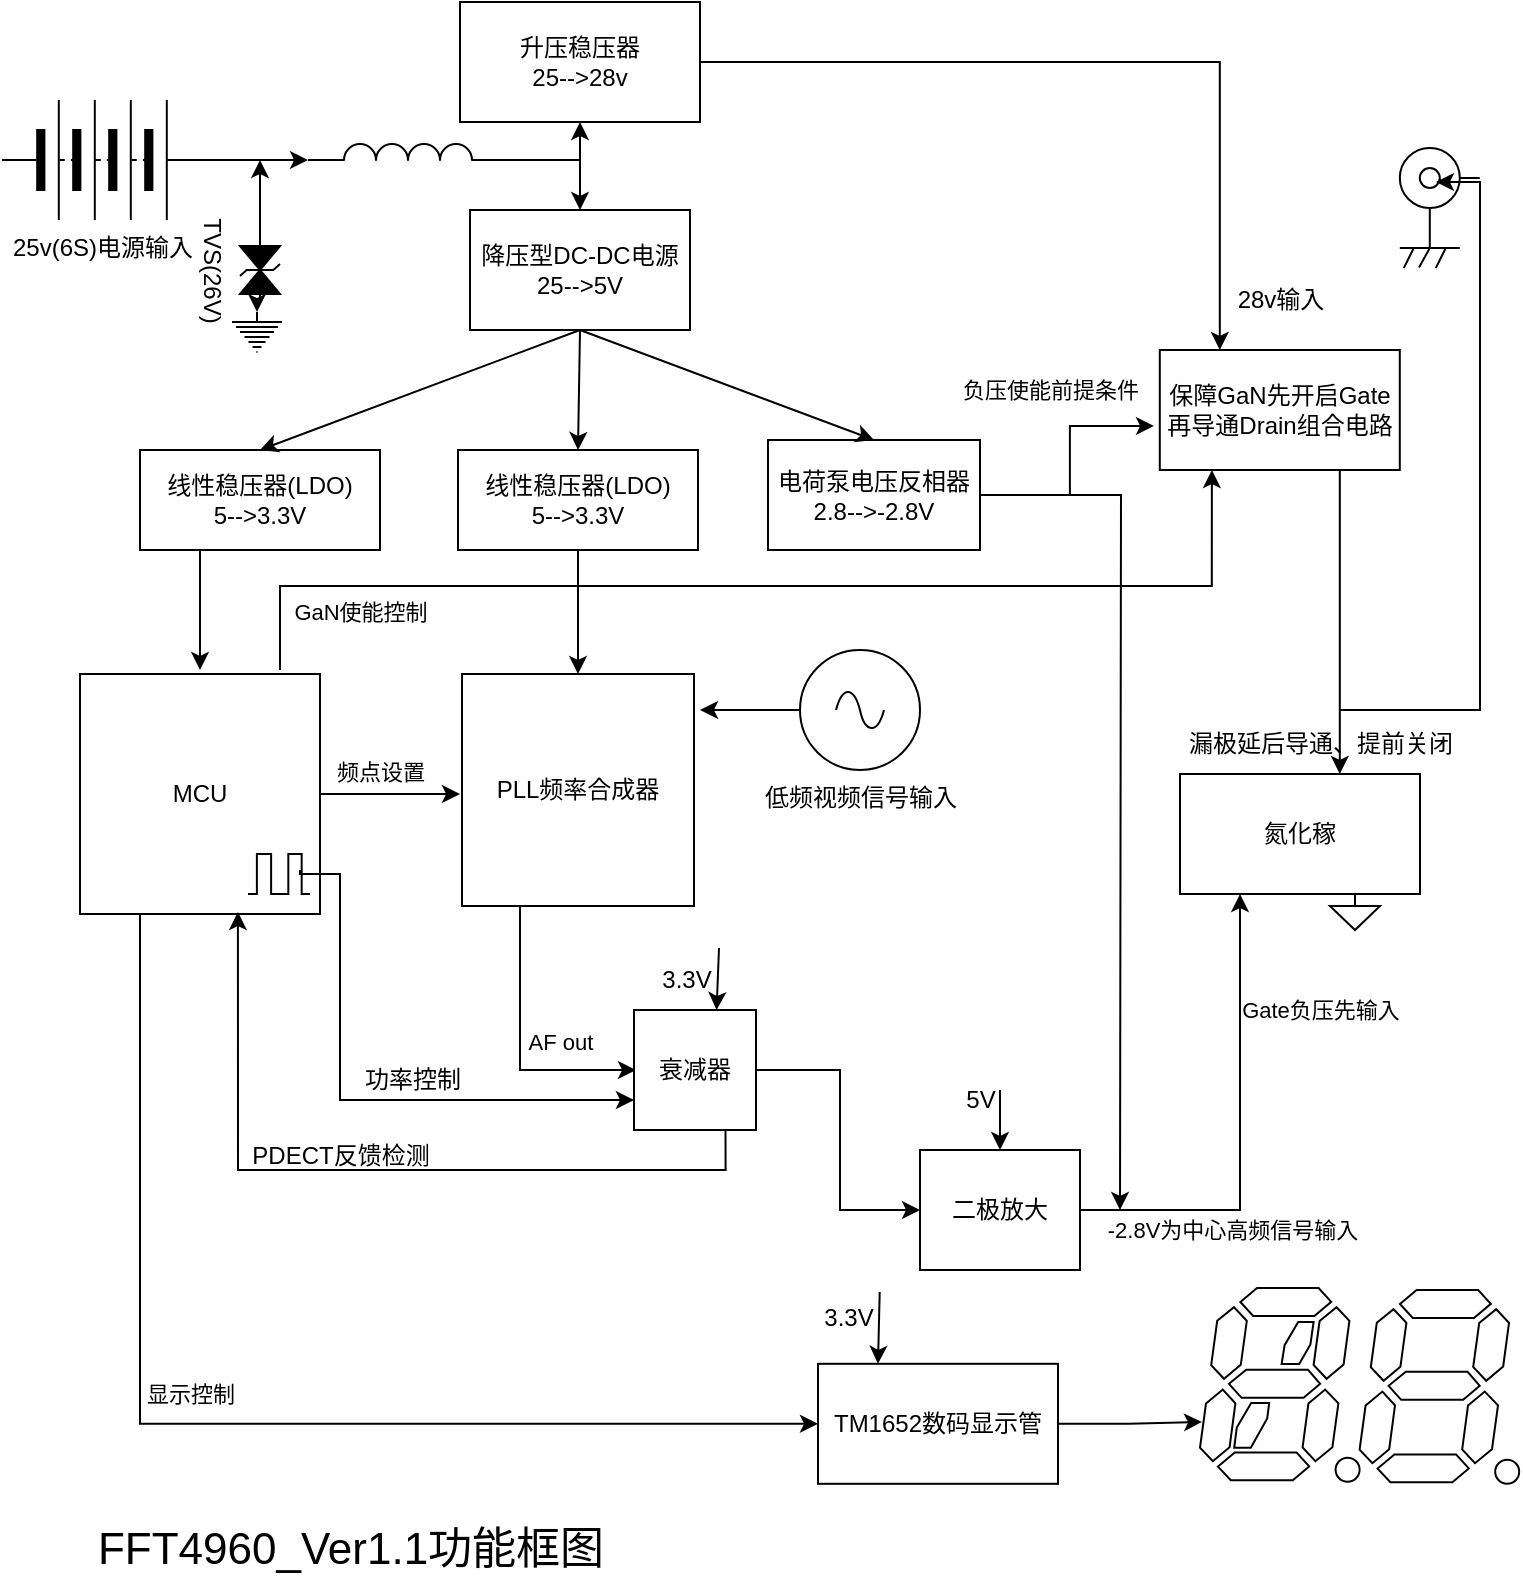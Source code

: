 <mxfile version="28.2.5">
  <diagram name="第 1 页" id="qIo-thztUJLLjPwB7uyM">
    <mxGraphModel dx="1426" dy="743" grid="1" gridSize="10" guides="1" tooltips="1" connect="1" arrows="1" fold="1" page="1" pageScale="1" pageWidth="827" pageHeight="1169" math="0" shadow="0">
      <root>
        <mxCell id="0" />
        <mxCell id="1" parent="0" />
        <mxCell id="eYTpjs1EL8s0NNsHigU1-117" style="edgeStyle=orthogonalEdgeStyle;rounded=0;orthogonalLoop=1;jettySize=auto;html=1;exitX=1;exitY=0.5;exitDx=0;exitDy=0;" parent="1" source="eYTpjs1EL8s0NNsHigU1-56" edge="1">
          <mxGeometry relative="1" as="geometry">
            <mxPoint x="260" y="425" as="targetPoint" />
          </mxGeometry>
        </mxCell>
        <mxCell id="eYTpjs1EL8s0NNsHigU1-118" value="频点设置" style="edgeLabel;html=1;align=center;verticalAlign=middle;resizable=0;points=[];" parent="eYTpjs1EL8s0NNsHigU1-117" vertex="1" connectable="0">
          <mxGeometry x="0.415" y="3" relative="1" as="geometry">
            <mxPoint x="-20" y="-9" as="offset" />
          </mxGeometry>
        </mxCell>
        <mxCell id="eYTpjs1EL8s0NNsHigU1-129" style="edgeStyle=orthogonalEdgeStyle;rounded=0;orthogonalLoop=1;jettySize=auto;html=1;exitX=0.25;exitY=1;exitDx=0;exitDy=0;entryX=0;entryY=0.5;entryDx=0;entryDy=0;" parent="1" source="eYTpjs1EL8s0NNsHigU1-56" target="eYTpjs1EL8s0NNsHigU1-92" edge="1">
          <mxGeometry relative="1" as="geometry" />
        </mxCell>
        <mxCell id="eYTpjs1EL8s0NNsHigU1-156" value="显示控制" style="edgeLabel;html=1;align=center;verticalAlign=middle;resizable=0;points=[];" parent="eYTpjs1EL8s0NNsHigU1-129" vertex="1" connectable="0">
          <mxGeometry x="-0.933" y="5" relative="1" as="geometry">
            <mxPoint x="20" y="220" as="offset" />
          </mxGeometry>
        </mxCell>
        <mxCell id="eYTpjs1EL8s0NNsHigU1-56" value="MCU" style="whiteSpace=wrap;html=1;aspect=fixed;" parent="1" vertex="1">
          <mxGeometry x="70" y="365" width="120" height="120" as="geometry" />
        </mxCell>
        <mxCell id="eYTpjs1EL8s0NNsHigU1-154" style="edgeStyle=orthogonalEdgeStyle;rounded=0;orthogonalLoop=1;jettySize=auto;html=1;exitX=0;exitY=0.5;exitDx=0;exitDy=0;exitPerimeter=0;" parent="1" edge="1">
          <mxGeometry relative="1" as="geometry">
            <mxPoint x="160" y="108" as="targetPoint" />
            <mxPoint x="160" y="153" as="sourcePoint" />
          </mxGeometry>
        </mxCell>
        <mxCell id="eYTpjs1EL8s0NNsHigU1-57" value="TVS(26V)" style="pointerEvents=1;fillColor=strokeColor;verticalLabelPosition=bottom;shadow=0;dashed=0;align=center;html=1;verticalAlign=top;shape=mxgraph.electrical.diodes.transorb_2;rotation=90;" parent="1" vertex="1">
          <mxGeometry x="145" y="153" width="30" height="20" as="geometry" />
        </mxCell>
        <mxCell id="eYTpjs1EL8s0NNsHigU1-60" value="" style="verticalLabelPosition=bottom;shadow=0;dashed=0;align=center;html=1;verticalAlign=top;shape=mxgraph.electrical.opto_electronics.9_segment_display_with_dp;pointerEvents=1;" parent="1" vertex="1">
          <mxGeometry x="630" y="672" width="79.8" height="96.9" as="geometry" />
        </mxCell>
        <mxCell id="eYTpjs1EL8s0NNsHigU1-61" value="" style="verticalLabelPosition=bottom;shadow=0;dashed=0;align=center;html=1;verticalAlign=top;shape=mxgraph.electrical.opto_electronics.7_segment_display_with_dp;pointerEvents=1;" parent="1" vertex="1">
          <mxGeometry x="709.8" y="673" width="79.8" height="96.9" as="geometry" />
        </mxCell>
        <mxCell id="eYTpjs1EL8s0NNsHigU1-63" value="" style="pointerEvents=1;verticalLabelPosition=bottom;shadow=0;dashed=0;align=center;html=1;verticalAlign=top;shape=mxgraph.electrical.waveforms.pulse_1;" parent="1" vertex="1">
          <mxGeometry x="170" y="455" width="15" height="20" as="geometry" />
        </mxCell>
        <mxCell id="eYTpjs1EL8s0NNsHigU1-67" value="25v(6S)电源输入" style="pointerEvents=1;verticalLabelPosition=bottom;shadow=0;dashed=0;align=center;html=1;verticalAlign=top;shape=mxgraph.electrical.miscellaneous.batteryStack;fontColor=light-dark(#000000,#22FF47);" parent="1" vertex="1">
          <mxGeometry x="31" y="78" width="100" height="60" as="geometry" />
        </mxCell>
        <mxCell id="eYTpjs1EL8s0NNsHigU1-68" style="edgeStyle=orthogonalEdgeStyle;rounded=0;orthogonalLoop=1;jettySize=auto;html=1;exitX=0;exitY=0.5;exitDx=0;exitDy=0;exitPerimeter=0;entryX=0.385;entryY=0.5;entryDx=0;entryDy=0;entryPerimeter=0;" parent="1" source="eYTpjs1EL8s0NNsHigU1-57" target="eYTpjs1EL8s0NNsHigU1-57" edge="1">
          <mxGeometry relative="1" as="geometry" />
        </mxCell>
        <mxCell id="eYTpjs1EL8s0NNsHigU1-72" value="降压型DC-DC电源25--&amp;gt;5V" style="rounded=0;whiteSpace=wrap;html=1;" parent="1" vertex="1">
          <mxGeometry x="265" y="133" width="110" height="60" as="geometry" />
        </mxCell>
        <mxCell id="eYTpjs1EL8s0NNsHigU1-137" style="edgeStyle=orthogonalEdgeStyle;rounded=0;orthogonalLoop=1;jettySize=auto;html=1;exitX=1;exitY=0.5;exitDx=0;exitDy=0;entryX=0.25;entryY=0;entryDx=0;entryDy=0;" parent="1" source="eYTpjs1EL8s0NNsHigU1-75" target="eYTpjs1EL8s0NNsHigU1-132" edge="1">
          <mxGeometry relative="1" as="geometry" />
        </mxCell>
        <mxCell id="eYTpjs1EL8s0NNsHigU1-75" value="升压稳压器&lt;div&gt;25--&amp;gt;28v&lt;/div&gt;" style="rounded=0;whiteSpace=wrap;html=1;" parent="1" vertex="1">
          <mxGeometry x="260" y="29" width="120" height="60" as="geometry" />
        </mxCell>
        <mxCell id="eYTpjs1EL8s0NNsHigU1-157" style="edgeStyle=orthogonalEdgeStyle;rounded=0;orthogonalLoop=1;jettySize=auto;html=1;exitX=0.25;exitY=1;exitDx=0;exitDy=0;" parent="1" source="eYTpjs1EL8s0NNsHigU1-78" edge="1">
          <mxGeometry relative="1" as="geometry">
            <mxPoint x="130" y="363" as="targetPoint" />
          </mxGeometry>
        </mxCell>
        <mxCell id="eYTpjs1EL8s0NNsHigU1-78" value="线性稳压器(LDO)&lt;div&gt;5--&amp;gt;3.3V&lt;/div&gt;" style="rounded=0;whiteSpace=wrap;html=1;" parent="1" vertex="1">
          <mxGeometry x="100" y="253" width="120" height="50" as="geometry" />
        </mxCell>
        <mxCell id="eYTpjs1EL8s0NNsHigU1-85" style="edgeStyle=orthogonalEdgeStyle;rounded=0;orthogonalLoop=1;jettySize=auto;html=1;exitX=0.5;exitY=1;exitDx=0;exitDy=0;entryX=0.5;entryY=0;entryDx=0;entryDy=0;" parent="1" source="eYTpjs1EL8s0NNsHigU1-79" target="eYTpjs1EL8s0NNsHigU1-83" edge="1">
          <mxGeometry relative="1" as="geometry">
            <mxPoint x="380" y="413" as="targetPoint" />
          </mxGeometry>
        </mxCell>
        <mxCell id="eYTpjs1EL8s0NNsHigU1-79" value="线性稳压器(LDO)&lt;div&gt;5--&amp;gt;3.3V&lt;/div&gt;" style="rounded=0;whiteSpace=wrap;html=1;" parent="1" vertex="1">
          <mxGeometry x="259" y="253" width="120" height="50" as="geometry" />
        </mxCell>
        <mxCell id="eYTpjs1EL8s0NNsHigU1-83" value="PLL频率合成器" style="whiteSpace=wrap;html=1;aspect=fixed;" parent="1" vertex="1">
          <mxGeometry x="261" y="365" width="116" height="116" as="geometry" />
        </mxCell>
        <mxCell id="eYTpjs1EL8s0NNsHigU1-127" style="edgeStyle=orthogonalEdgeStyle;rounded=0;orthogonalLoop=1;jettySize=auto;html=1;exitX=1;exitY=0.5;exitDx=0;exitDy=0;" parent="1" source="eYTpjs1EL8s0NNsHigU1-86" edge="1">
          <mxGeometry relative="1" as="geometry">
            <mxPoint x="590" y="633" as="targetPoint" />
          </mxGeometry>
        </mxCell>
        <mxCell id="eYTpjs1EL8s0NNsHigU1-86" value="电荷泵电压反相器&lt;div&gt;2.8--&amp;gt;-2.8V&lt;/div&gt;" style="rounded=0;whiteSpace=wrap;html=1;" parent="1" vertex="1">
          <mxGeometry x="414" y="248" width="106" height="55" as="geometry" />
        </mxCell>
        <mxCell id="eYTpjs1EL8s0NNsHigU1-88" value="" style="endArrow=classic;html=1;rounded=0;entryX=0.5;entryY=0;entryDx=0;entryDy=0;exitX=0.5;exitY=1;exitDx=0;exitDy=0;" parent="1" source="eYTpjs1EL8s0NNsHigU1-72" target="eYTpjs1EL8s0NNsHigU1-86" edge="1">
          <mxGeometry width="50" height="50" relative="1" as="geometry">
            <mxPoint x="390" y="433" as="sourcePoint" />
            <mxPoint x="440" y="383" as="targetPoint" />
          </mxGeometry>
        </mxCell>
        <mxCell id="eYTpjs1EL8s0NNsHigU1-89" value="" style="endArrow=classic;html=1;rounded=0;entryX=0.5;entryY=0;entryDx=0;entryDy=0;" parent="1" target="eYTpjs1EL8s0NNsHigU1-78" edge="1">
          <mxGeometry width="50" height="50" relative="1" as="geometry">
            <mxPoint x="320" y="193" as="sourcePoint" />
            <mxPoint x="455" y="308" as="targetPoint" />
          </mxGeometry>
        </mxCell>
        <mxCell id="eYTpjs1EL8s0NNsHigU1-91" value="" style="endArrow=classic;html=1;rounded=0;entryX=0.5;entryY=0;entryDx=0;entryDy=0;" parent="1" target="eYTpjs1EL8s0NNsHigU1-79" edge="1">
          <mxGeometry width="50" height="50" relative="1" as="geometry">
            <mxPoint x="320" y="193" as="sourcePoint" />
            <mxPoint x="330" y="243" as="targetPoint" />
          </mxGeometry>
        </mxCell>
        <mxCell id="eYTpjs1EL8s0NNsHigU1-92" value="TM1652数码显示管" style="rounded=0;whiteSpace=wrap;html=1;" parent="1" vertex="1">
          <mxGeometry x="439" y="709.9" width="120" height="60" as="geometry" />
        </mxCell>
        <mxCell id="eYTpjs1EL8s0NNsHigU1-93" value="氮化稼" style="rounded=0;whiteSpace=wrap;html=1;" parent="1" vertex="1">
          <mxGeometry x="620" y="415" width="120" height="60" as="geometry" />
        </mxCell>
        <mxCell id="eYTpjs1EL8s0NNsHigU1-102" value="" style="edgeStyle=orthogonalEdgeStyle;rounded=0;orthogonalLoop=1;jettySize=auto;html=1;entryX=0;entryY=0.75;entryDx=0;entryDy=0;exitX=0.667;exitY=0.4;exitDx=0;exitDy=0;exitPerimeter=0;" parent="1" source="eYTpjs1EL8s0NNsHigU1-63" target="eYTpjs1EL8s0NNsHigU1-164" edge="1">
          <mxGeometry relative="1" as="geometry">
            <mxPoint x="190" y="463" as="sourcePoint" />
            <mxPoint x="233.621" y="659.8" as="targetPoint" />
            <Array as="points">
              <mxPoint x="180" y="465" />
              <mxPoint x="200" y="465" />
              <mxPoint x="200" y="578" />
            </Array>
          </mxGeometry>
        </mxCell>
        <mxCell id="eYTpjs1EL8s0NNsHigU1-96" value="" style="pointerEvents=1;verticalLabelPosition=bottom;shadow=0;dashed=0;align=center;html=1;verticalAlign=top;shape=mxgraph.electrical.waveforms.pulse_1;" parent="1" vertex="1">
          <mxGeometry x="154" y="455" width="16" height="20" as="geometry" />
        </mxCell>
        <mxCell id="eYTpjs1EL8s0NNsHigU1-144" style="edgeStyle=orthogonalEdgeStyle;rounded=0;orthogonalLoop=1;jettySize=auto;html=1;exitX=1;exitY=1;exitDx=0;exitDy=0;exitPerimeter=0;entryX=0.5;entryY=1;entryDx=0;entryDy=0;" parent="1" source="eYTpjs1EL8s0NNsHigU1-97" target="eYTpjs1EL8s0NNsHigU1-75" edge="1">
          <mxGeometry relative="1" as="geometry">
            <Array as="points">
              <mxPoint x="320" y="108" />
            </Array>
          </mxGeometry>
        </mxCell>
        <mxCell id="eYTpjs1EL8s0NNsHigU1-145" style="edgeStyle=orthogonalEdgeStyle;rounded=0;orthogonalLoop=1;jettySize=auto;html=1;exitX=1;exitY=1;exitDx=0;exitDy=0;exitPerimeter=0;entryX=0.5;entryY=0;entryDx=0;entryDy=0;" parent="1" source="eYTpjs1EL8s0NNsHigU1-97" target="eYTpjs1EL8s0NNsHigU1-72" edge="1">
          <mxGeometry relative="1" as="geometry">
            <mxPoint x="320" y="123" as="targetPoint" />
            <Array as="points">
              <mxPoint x="320" y="108" />
            </Array>
          </mxGeometry>
        </mxCell>
        <mxCell id="eYTpjs1EL8s0NNsHigU1-97" value="" style="pointerEvents=1;verticalLabelPosition=bottom;shadow=0;dashed=0;align=center;html=1;verticalAlign=top;shape=mxgraph.electrical.inductors.inductor_3;" parent="1" vertex="1">
          <mxGeometry x="184" y="100" width="100" height="8" as="geometry" />
        </mxCell>
        <mxCell id="eYTpjs1EL8s0NNsHigU1-107" style="edgeStyle=orthogonalEdgeStyle;rounded=0;orthogonalLoop=1;jettySize=auto;html=1;exitX=0.75;exitY=1;exitDx=0;exitDy=0;" parent="1" source="eYTpjs1EL8s0NNsHigU1-83" edge="1">
          <mxGeometry relative="1" as="geometry">
            <mxPoint x="348" y="563" as="targetPoint" />
            <Array as="points">
              <mxPoint x="290" y="481" />
              <mxPoint x="290" y="563" />
            </Array>
          </mxGeometry>
        </mxCell>
        <mxCell id="eYTpjs1EL8s0NNsHigU1-113" value="AF out" style="edgeLabel;html=1;align=center;verticalAlign=middle;resizable=0;points=[];" parent="eYTpjs1EL8s0NNsHigU1-107" vertex="1" connectable="0">
          <mxGeometry x="0.316" relative="1" as="geometry">
            <mxPoint x="20" y="-5" as="offset" />
          </mxGeometry>
        </mxCell>
        <mxCell id="eYTpjs1EL8s0NNsHigU1-125" style="edgeStyle=orthogonalEdgeStyle;rounded=0;orthogonalLoop=1;jettySize=auto;html=1;exitX=1;exitY=0.5;exitDx=0;exitDy=0;entryX=0.25;entryY=1;entryDx=0;entryDy=0;" parent="1" source="eYTpjs1EL8s0NNsHigU1-108" target="eYTpjs1EL8s0NNsHigU1-93" edge="1">
          <mxGeometry relative="1" as="geometry" />
        </mxCell>
        <mxCell id="eYTpjs1EL8s0NNsHigU1-130" value="-2.8V为中心高频信号输入" style="edgeLabel;html=1;align=center;verticalAlign=middle;resizable=0;points=[];" parent="eYTpjs1EL8s0NNsHigU1-125" vertex="1" connectable="0">
          <mxGeometry x="-0.726" y="-1" relative="1" as="geometry">
            <mxPoint x="43" y="9" as="offset" />
          </mxGeometry>
        </mxCell>
        <mxCell id="eYTpjs1EL8s0NNsHigU1-131" value="Gate负压先输入" style="edgeLabel;html=1;align=center;verticalAlign=middle;resizable=0;points=[];" parent="eYTpjs1EL8s0NNsHigU1-125" vertex="1" connectable="0">
          <mxGeometry x="0.852" y="-3" relative="1" as="geometry">
            <mxPoint x="37" y="40" as="offset" />
          </mxGeometry>
        </mxCell>
        <mxCell id="eYTpjs1EL8s0NNsHigU1-108" value="二极放大" style="rounded=0;whiteSpace=wrap;html=1;" parent="1" vertex="1">
          <mxGeometry x="490" y="603" width="80" height="60" as="geometry" />
        </mxCell>
        <mxCell id="eYTpjs1EL8s0NNsHigU1-114" value="低频视频信号输入" style="pointerEvents=1;verticalLabelPosition=bottom;shadow=0;dashed=0;align=center;html=1;verticalAlign=top;shape=mxgraph.electrical.signal_sources.source;aspect=fixed;points=[[0.5,0,0],[1,0.5,0],[0.5,1,0],[0,0.5,0]];elSignalType=ac;fontColor=light-dark(#000000,#22FF47);" parent="1" vertex="1">
          <mxGeometry x="430" y="353" width="60" height="60" as="geometry" />
        </mxCell>
        <mxCell id="eYTpjs1EL8s0NNsHigU1-116" style="edgeStyle=orthogonalEdgeStyle;rounded=0;orthogonalLoop=1;jettySize=auto;html=1;exitX=0;exitY=0.5;exitDx=0;exitDy=0;exitPerimeter=0;entryX=1.026;entryY=0.155;entryDx=0;entryDy=0;entryPerimeter=0;" parent="1" source="eYTpjs1EL8s0NNsHigU1-114" target="eYTpjs1EL8s0NNsHigU1-83" edge="1">
          <mxGeometry relative="1" as="geometry" />
        </mxCell>
        <mxCell id="eYTpjs1EL8s0NNsHigU1-124" style="edgeStyle=orthogonalEdgeStyle;rounded=0;orthogonalLoop=1;jettySize=auto;html=1;exitX=1;exitY=0.5;exitDx=0;exitDy=0;" parent="1" source="eYTpjs1EL8s0NNsHigU1-164" target="eYTpjs1EL8s0NNsHigU1-108" edge="1">
          <mxGeometry relative="1" as="geometry">
            <mxPoint x="440" y="563" as="sourcePoint" />
            <mxPoint x="480" y="633" as="targetPoint" />
            <Array as="points">
              <mxPoint x="450" y="563" />
              <mxPoint x="450" y="633" />
            </Array>
          </mxGeometry>
        </mxCell>
        <mxCell id="eYTpjs1EL8s0NNsHigU1-139" style="edgeStyle=orthogonalEdgeStyle;rounded=0;orthogonalLoop=1;jettySize=auto;html=1;exitX=0.75;exitY=1;exitDx=0;exitDy=0;" parent="1" source="eYTpjs1EL8s0NNsHigU1-132" target="eYTpjs1EL8s0NNsHigU1-93" edge="1">
          <mxGeometry relative="1" as="geometry">
            <Array as="points">
              <mxPoint x="700" y="353" />
              <mxPoint x="700" y="353" />
            </Array>
          </mxGeometry>
        </mxCell>
        <mxCell id="eYTpjs1EL8s0NNsHigU1-132" value="保障GaN先开启Gate&lt;div&gt;再导通Drain组合电路&lt;/div&gt;" style="rounded=0;whiteSpace=wrap;html=1;" parent="1" vertex="1">
          <mxGeometry x="609.9" y="203" width="120" height="60" as="geometry" />
        </mxCell>
        <mxCell id="eYTpjs1EL8s0NNsHigU1-133" style="edgeStyle=orthogonalEdgeStyle;rounded=0;orthogonalLoop=1;jettySize=auto;html=1;entryX=0.192;entryY=1.033;entryDx=0;entryDy=0;entryPerimeter=0;" parent="1" edge="1">
          <mxGeometry relative="1" as="geometry">
            <mxPoint x="170" y="363" as="sourcePoint" />
            <mxPoint x="635.94" y="263" as="targetPoint" />
            <Array as="points">
              <mxPoint x="170" y="321" />
              <mxPoint x="636" y="321" />
            </Array>
          </mxGeometry>
        </mxCell>
        <mxCell id="eYTpjs1EL8s0NNsHigU1-134" value="GaN使能控制" style="edgeLabel;html=1;align=center;verticalAlign=middle;resizable=0;points=[];" parent="eYTpjs1EL8s0NNsHigU1-133" vertex="1" connectable="0">
          <mxGeometry x="0.941" y="-4" relative="1" as="geometry">
            <mxPoint x="-430" y="54" as="offset" />
          </mxGeometry>
        </mxCell>
        <mxCell id="eYTpjs1EL8s0NNsHigU1-135" style="edgeStyle=orthogonalEdgeStyle;rounded=0;orthogonalLoop=1;jettySize=auto;html=1;exitX=1;exitY=0.5;exitDx=0;exitDy=0;entryX=-0.024;entryY=0.633;entryDx=0;entryDy=0;entryPerimeter=0;" parent="1" source="eYTpjs1EL8s0NNsHigU1-86" target="eYTpjs1EL8s0NNsHigU1-132" edge="1">
          <mxGeometry relative="1" as="geometry" />
        </mxCell>
        <mxCell id="eYTpjs1EL8s0NNsHigU1-136" value="负压使能前提条件" style="edgeLabel;html=1;align=center;verticalAlign=middle;resizable=0;points=[];" parent="eYTpjs1EL8s0NNsHigU1-135" vertex="1" connectable="0">
          <mxGeometry x="0.313" y="3" relative="1" as="geometry">
            <mxPoint x="-11" y="-15" as="offset" />
          </mxGeometry>
        </mxCell>
        <mxCell id="eYTpjs1EL8s0NNsHigU1-138" value="28v输入" style="text;html=1;align=center;verticalAlign=middle;resizable=0;points=[];autosize=1;strokeColor=none;fillColor=none;" parent="1" vertex="1">
          <mxGeometry x="634.9" y="163" width="70" height="30" as="geometry" />
        </mxCell>
        <mxCell id="eYTpjs1EL8s0NNsHigU1-140" value="漏极延后导通、提前关闭" style="text;html=1;align=center;verticalAlign=middle;resizable=0;points=[];autosize=1;strokeColor=none;fillColor=none;" parent="1" vertex="1">
          <mxGeometry x="609.9" y="385" width="160" height="30" as="geometry" />
        </mxCell>
        <mxCell id="eYTpjs1EL8s0NNsHigU1-148" style="edgeStyle=orthogonalEdgeStyle;rounded=0;orthogonalLoop=1;jettySize=auto;html=1;exitX=1;exitY=0.5;exitDx=0;exitDy=0;entryX=0;entryY=1;entryDx=0;entryDy=0;entryPerimeter=0;" parent="1" source="eYTpjs1EL8s0NNsHigU1-67" target="eYTpjs1EL8s0NNsHigU1-97" edge="1">
          <mxGeometry relative="1" as="geometry">
            <Array as="points">
              <mxPoint x="150" y="108" />
              <mxPoint x="150" y="108" />
            </Array>
          </mxGeometry>
        </mxCell>
        <mxCell id="eYTpjs1EL8s0NNsHigU1-155" value="功率控制" style="text;html=1;align=center;verticalAlign=middle;resizable=0;points=[];autosize=1;strokeColor=none;fillColor=none;" parent="1" vertex="1">
          <mxGeometry x="201" y="553" width="70" height="30" as="geometry" />
        </mxCell>
        <mxCell id="eYTpjs1EL8s0NNsHigU1-158" value="" style="pointerEvents=1;verticalLabelPosition=bottom;shadow=0;dashed=0;align=center;html=1;verticalAlign=top;shape=mxgraph.electrical.signal_sources.protective_earth;" parent="1" vertex="1">
          <mxGeometry x="146" y="184" width="25" height="20" as="geometry" />
        </mxCell>
        <mxCell id="eYTpjs1EL8s0NNsHigU1-159" style="edgeStyle=orthogonalEdgeStyle;rounded=0;orthogonalLoop=1;jettySize=auto;html=1;exitX=1;exitY=0.5;exitDx=0;exitDy=0;exitPerimeter=0;entryX=0.5;entryY=0;entryDx=0;entryDy=0;entryPerimeter=0;" parent="1" source="eYTpjs1EL8s0NNsHigU1-57" target="eYTpjs1EL8s0NNsHigU1-158" edge="1">
          <mxGeometry relative="1" as="geometry" />
        </mxCell>
        <mxCell id="eYTpjs1EL8s0NNsHigU1-160" value="" style="pointerEvents=1;verticalLabelPosition=bottom;shadow=0;dashed=0;align=center;html=1;verticalAlign=top;shape=mxgraph.electrical.miscellaneous.co-ax;" parent="1" vertex="1">
          <mxGeometry x="729.9" y="102" width="40" height="60" as="geometry" />
        </mxCell>
        <mxCell id="eYTpjs1EL8s0NNsHigU1-162" style="edgeStyle=orthogonalEdgeStyle;rounded=0;orthogonalLoop=1;jettySize=auto;html=1;entryX=0.452;entryY=0.267;entryDx=0;entryDy=0;entryPerimeter=0;" parent="1" target="eYTpjs1EL8s0NNsHigU1-160" edge="1">
          <mxGeometry relative="1" as="geometry">
            <mxPoint x="700" y="383" as="sourcePoint" />
            <Array as="points">
              <mxPoint x="770" y="383" />
              <mxPoint x="770" y="119" />
            </Array>
          </mxGeometry>
        </mxCell>
        <mxCell id="eYTpjs1EL8s0NNsHigU1-167" style="edgeStyle=orthogonalEdgeStyle;rounded=0;orthogonalLoop=1;jettySize=auto;html=1;exitX=0.75;exitY=1;exitDx=0;exitDy=0;entryX=0.658;entryY=0.992;entryDx=0;entryDy=0;entryPerimeter=0;" parent="1" source="eYTpjs1EL8s0NNsHigU1-164" target="eYTpjs1EL8s0NNsHigU1-56" edge="1">
          <mxGeometry relative="1" as="geometry">
            <mxPoint x="150" y="493" as="targetPoint" />
          </mxGeometry>
        </mxCell>
        <mxCell id="eYTpjs1EL8s0NNsHigU1-164" value="&lt;span style=&quot;text-wrap-mode: nowrap;&quot;&gt;衰减器&lt;/span&gt;" style="rounded=0;whiteSpace=wrap;html=1;" parent="1" vertex="1">
          <mxGeometry x="347" y="533" width="61" height="60" as="geometry" />
        </mxCell>
        <mxCell id="eYTpjs1EL8s0NNsHigU1-168" value="PDECT反馈检测" style="text;html=1;align=center;verticalAlign=middle;resizable=0;points=[];autosize=1;strokeColor=none;fillColor=none;" parent="1" vertex="1">
          <mxGeometry x="145" y="591" width="110" height="30" as="geometry" />
        </mxCell>
        <mxCell id="eYTpjs1EL8s0NNsHigU1-170" style="edgeStyle=orthogonalEdgeStyle;rounded=0;orthogonalLoop=1;jettySize=auto;html=1;exitX=1;exitY=0.5;exitDx=0;exitDy=0;entryX=0.013;entryY=0.691;entryDx=0;entryDy=0;entryPerimeter=0;" parent="1" source="eYTpjs1EL8s0NNsHigU1-92" target="eYTpjs1EL8s0NNsHigU1-60" edge="1">
          <mxGeometry relative="1" as="geometry" />
        </mxCell>
        <mxCell id="eYTpjs1EL8s0NNsHigU1-171" value="" style="pointerEvents=1;verticalLabelPosition=bottom;shadow=0;dashed=0;align=center;html=1;verticalAlign=top;shape=mxgraph.electrical.signal_sources.signal_ground;" parent="1" vertex="1">
          <mxGeometry x="695" y="475" width="25" height="18" as="geometry" />
        </mxCell>
        <mxCell id="eYTpjs1EL8s0NNsHigU1-172" value="3.3V&amp;nbsp; &amp;nbsp;" style="text;html=1;align=center;verticalAlign=middle;resizable=0;points=[];autosize=1;strokeColor=none;fillColor=none;" parent="1" vertex="1">
          <mxGeometry x="347.5" y="503" width="60" height="30" as="geometry" />
        </mxCell>
        <mxCell id="eYTpjs1EL8s0NNsHigU1-173" value="5V" style="text;html=1;align=center;verticalAlign=middle;resizable=0;points=[];autosize=1;strokeColor=none;fillColor=none;" parent="1" vertex="1">
          <mxGeometry x="500" y="563" width="40" height="30" as="geometry" />
        </mxCell>
        <mxCell id="eYTpjs1EL8s0NNsHigU1-174" value="" style="endArrow=classic;html=1;rounded=0;exitX=0.7;exitY=-0.033;exitDx=0;exitDy=0;exitPerimeter=0;entryX=0.68;entryY=1;entryDx=0;entryDy=0;entryPerimeter=0;" parent="1" source="eYTpjs1EL8s0NNsHigU1-172" target="eYTpjs1EL8s0NNsHigU1-172" edge="1">
          <mxGeometry width="50" height="50" relative="1" as="geometry">
            <mxPoint x="390" y="433" as="sourcePoint" />
            <mxPoint x="430" y="523" as="targetPoint" />
          </mxGeometry>
        </mxCell>
        <mxCell id="eYTpjs1EL8s0NNsHigU1-175" value="" style="endArrow=classic;html=1;rounded=0;entryX=0.5;entryY=0;entryDx=0;entryDy=0;" parent="1" target="eYTpjs1EL8s0NNsHigU1-108" edge="1">
          <mxGeometry width="50" height="50" relative="1" as="geometry">
            <mxPoint x="530" y="573" as="sourcePoint" />
            <mxPoint x="440" y="383" as="targetPoint" />
          </mxGeometry>
        </mxCell>
        <mxCell id="eYTpjs1EL8s0NNsHigU1-176" value="3.3V" style="text;html=1;align=center;verticalAlign=middle;resizable=0;points=[];autosize=1;strokeColor=none;fillColor=none;" parent="1" vertex="1">
          <mxGeometry x="429" y="672" width="50" height="30" as="geometry" />
        </mxCell>
        <mxCell id="eYTpjs1EL8s0NNsHigU1-177" value="" style="endArrow=classic;html=1;rounded=0;entryX=0.25;entryY=0;entryDx=0;entryDy=0;exitX=0.817;exitY=0.067;exitDx=0;exitDy=0;exitPerimeter=0;" parent="1" source="eYTpjs1EL8s0NNsHigU1-176" target="eYTpjs1EL8s0NNsHigU1-92" edge="1">
          <mxGeometry width="50" height="50" relative="1" as="geometry">
            <mxPoint x="390" y="533" as="sourcePoint" />
            <mxPoint x="440" y="483" as="targetPoint" />
          </mxGeometry>
        </mxCell>
        <mxCell id="xdgmGCHHMquXquKpY1eT-1" value="&lt;font style=&quot;font-size: 22px;&quot;&gt;FFT4960_Ver1.1功能框图&lt;/font&gt;" style="text;html=1;align=center;verticalAlign=middle;resizable=0;points=[];autosize=1;strokeColor=none;fillColor=none;" vertex="1" parent="1">
          <mxGeometry x="65" y="783" width="280" height="40" as="geometry" />
        </mxCell>
      </root>
    </mxGraphModel>
  </diagram>
</mxfile>
